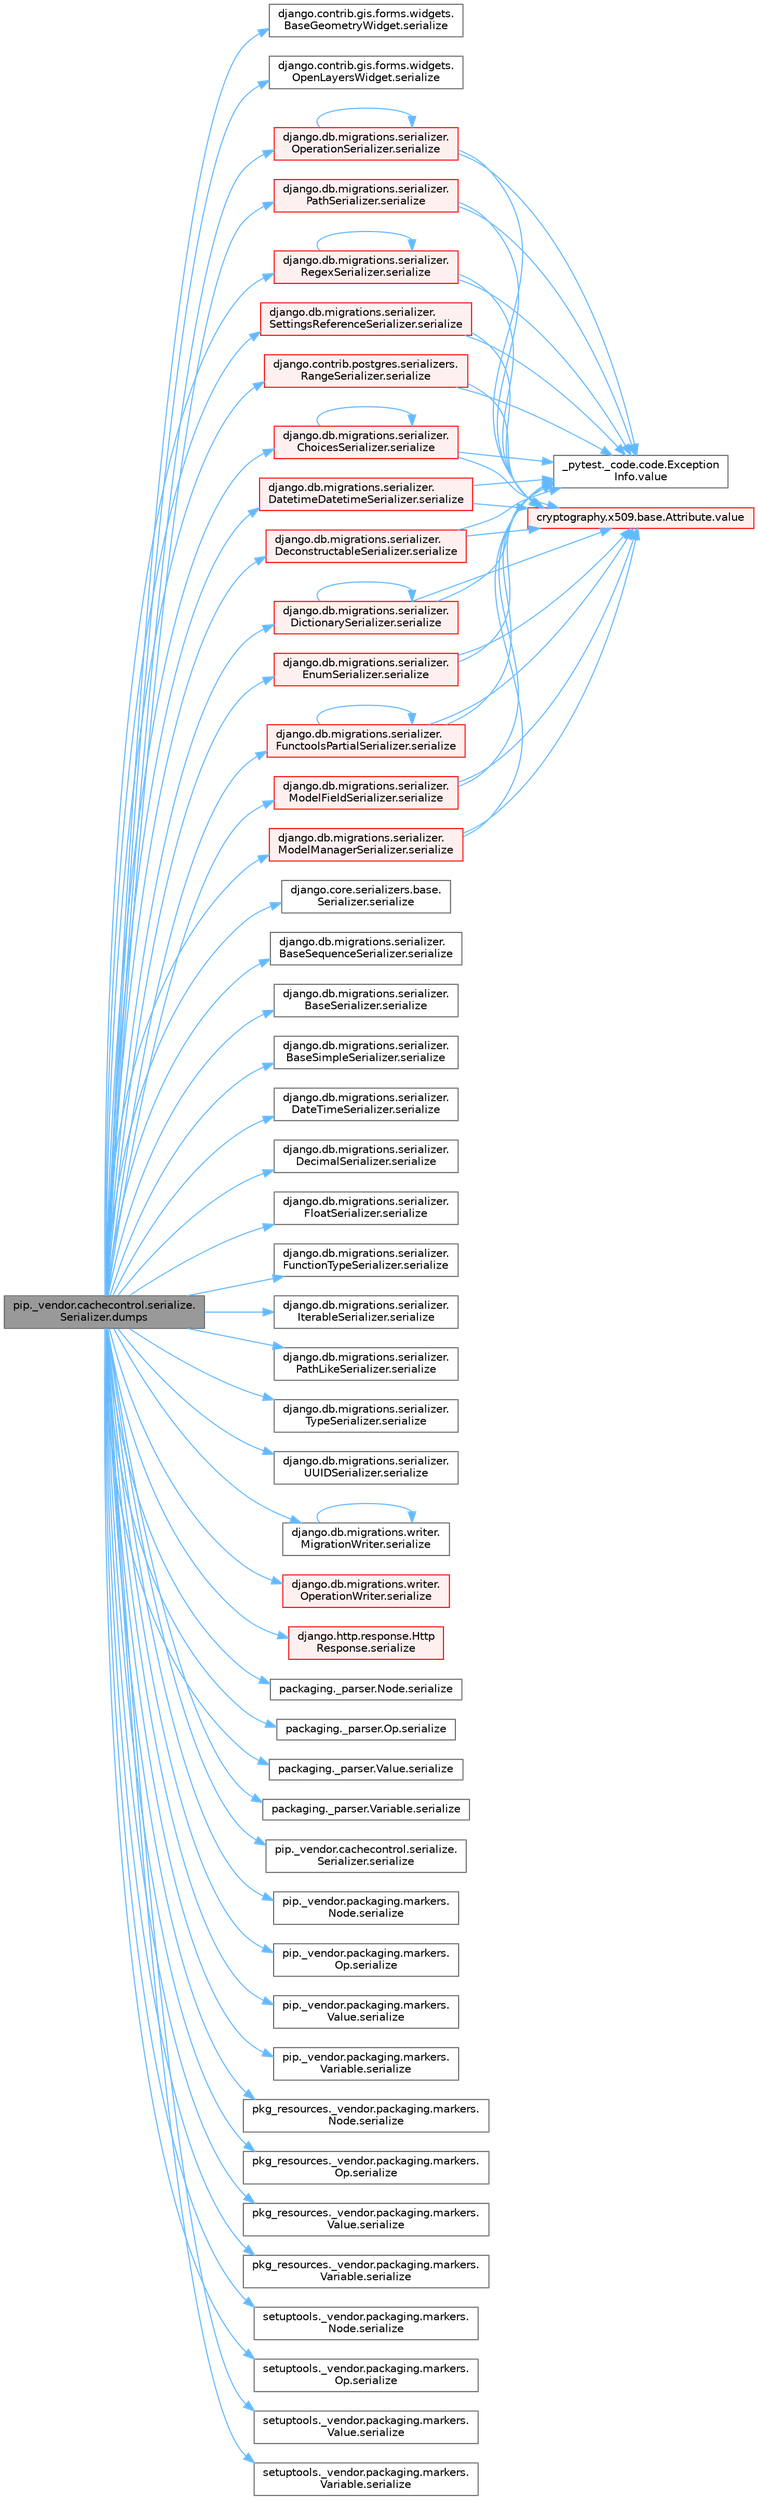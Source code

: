 digraph "pip._vendor.cachecontrol.serialize.Serializer.dumps"
{
 // LATEX_PDF_SIZE
  bgcolor="transparent";
  edge [fontname=Helvetica,fontsize=10,labelfontname=Helvetica,labelfontsize=10];
  node [fontname=Helvetica,fontsize=10,shape=box,height=0.2,width=0.4];
  rankdir="LR";
  Node1 [id="Node000001",label="pip._vendor.cachecontrol.serialize.\lSerializer.dumps",height=0.2,width=0.4,color="gray40", fillcolor="grey60", style="filled", fontcolor="black",tooltip=" "];
  Node1 -> Node2 [id="edge1_Node000001_Node000002",color="steelblue1",style="solid",tooltip=" "];
  Node2 [id="Node000002",label="django.contrib.gis.forms.widgets.\lBaseGeometryWidget.serialize",height=0.2,width=0.4,color="grey40", fillcolor="white", style="filled",URL="$classdjango_1_1contrib_1_1gis_1_1forms_1_1widgets_1_1_base_geometry_widget.html#af58254e7ea1502747c334b98fd5457ba",tooltip=" "];
  Node1 -> Node3 [id="edge2_Node000001_Node000003",color="steelblue1",style="solid",tooltip=" "];
  Node3 [id="Node000003",label="django.contrib.gis.forms.widgets.\lOpenLayersWidget.serialize",height=0.2,width=0.4,color="grey40", fillcolor="white", style="filled",URL="$classdjango_1_1contrib_1_1gis_1_1forms_1_1widgets_1_1_open_layers_widget.html#a843d6a963d3646471243c34775ac7c26",tooltip=" "];
  Node1 -> Node4 [id="edge3_Node000001_Node000004",color="steelblue1",style="solid",tooltip=" "];
  Node4 [id="Node000004",label="django.contrib.postgres.serializers.\lRangeSerializer.serialize",height=0.2,width=0.4,color="red", fillcolor="#FFF0F0", style="filled",URL="$classdjango_1_1contrib_1_1postgres_1_1serializers_1_1_range_serializer.html#afad32d7bbc5e5989a1a049e0ac0b6750",tooltip=" "];
  Node4 -> Node5 [id="edge4_Node000004_Node000005",color="steelblue1",style="solid",tooltip=" "];
  Node5 [id="Node000005",label="_pytest._code.code.Exception\lInfo.value",height=0.2,width=0.4,color="grey40", fillcolor="white", style="filled",URL="$class__pytest_1_1__code_1_1code_1_1_exception_info.html#a65675b4b4254ece8c2b96f442ffa6a75",tooltip=" "];
  Node4 -> Node6 [id="edge5_Node000004_Node000006",color="steelblue1",style="solid",tooltip=" "];
  Node6 [id="Node000006",label="cryptography.x509.base.Attribute.value",height=0.2,width=0.4,color="red", fillcolor="#FFF0F0", style="filled",URL="$classcryptography_1_1x509_1_1base_1_1_attribute.html#a60472bf1e6c7d1a19111b910c23c097a",tooltip=" "];
  Node1 -> Node26 [id="edge6_Node000001_Node000026",color="steelblue1",style="solid",tooltip=" "];
  Node26 [id="Node000026",label="django.core.serializers.base.\lSerializer.serialize",height=0.2,width=0.4,color="grey40", fillcolor="white", style="filled",URL="$classdjango_1_1core_1_1serializers_1_1base_1_1_serializer.html#aa738e444ef296e88ec920a367bc78930",tooltip=" "];
  Node1 -> Node27 [id="edge7_Node000001_Node000027",color="steelblue1",style="solid",tooltip=" "];
  Node27 [id="Node000027",label="django.db.migrations.serializer.\lBaseSequenceSerializer.serialize",height=0.2,width=0.4,color="grey40", fillcolor="white", style="filled",URL="$classdjango_1_1db_1_1migrations_1_1serializer_1_1_base_sequence_serializer.html#af41a567824e5715f80142a89e114e675",tooltip=" "];
  Node1 -> Node28 [id="edge8_Node000001_Node000028",color="steelblue1",style="solid",tooltip=" "];
  Node28 [id="Node000028",label="django.db.migrations.serializer.\lBaseSerializer.serialize",height=0.2,width=0.4,color="grey40", fillcolor="white", style="filled",URL="$classdjango_1_1db_1_1migrations_1_1serializer_1_1_base_serializer.html#ac03104bb663b7369772339e74dae98fe",tooltip=" "];
  Node1 -> Node29 [id="edge9_Node000001_Node000029",color="steelblue1",style="solid",tooltip=" "];
  Node29 [id="Node000029",label="django.db.migrations.serializer.\lBaseSimpleSerializer.serialize",height=0.2,width=0.4,color="grey40", fillcolor="white", style="filled",URL="$classdjango_1_1db_1_1migrations_1_1serializer_1_1_base_simple_serializer.html#ab6305ed81c60978138466e8849fc00e7",tooltip=" "];
  Node1 -> Node30 [id="edge10_Node000001_Node000030",color="steelblue1",style="solid",tooltip=" "];
  Node30 [id="Node000030",label="django.db.migrations.serializer.\lChoicesSerializer.serialize",height=0.2,width=0.4,color="red", fillcolor="#FFF0F0", style="filled",URL="$classdjango_1_1db_1_1migrations_1_1serializer_1_1_choices_serializer.html#a2efb6c5c75efbaf01db1bf7eef4fc307",tooltip=" "];
  Node30 -> Node30 [id="edge11_Node000030_Node000030",color="steelblue1",style="solid",tooltip=" "];
  Node30 -> Node5 [id="edge12_Node000030_Node000005",color="steelblue1",style="solid",tooltip=" "];
  Node30 -> Node6 [id="edge13_Node000030_Node000006",color="steelblue1",style="solid",tooltip=" "];
  Node1 -> Node4479 [id="edge14_Node000001_Node004479",color="steelblue1",style="solid",tooltip=" "];
  Node4479 [id="Node004479",label="django.db.migrations.serializer.\lDatetimeDatetimeSerializer.serialize",height=0.2,width=0.4,color="red", fillcolor="#FFF0F0", style="filled",URL="$classdjango_1_1db_1_1migrations_1_1serializer_1_1_datetime_datetime_serializer.html#ad9cfe436f7daad93c7d56ce09f69db5b",tooltip=" "];
  Node4479 -> Node5 [id="edge15_Node004479_Node000005",color="steelblue1",style="solid",tooltip=" "];
  Node4479 -> Node6 [id="edge16_Node004479_Node000006",color="steelblue1",style="solid",tooltip=" "];
  Node1 -> Node4480 [id="edge17_Node000001_Node004480",color="steelblue1",style="solid",tooltip=" "];
  Node4480 [id="Node004480",label="django.db.migrations.serializer.\lDateTimeSerializer.serialize",height=0.2,width=0.4,color="grey40", fillcolor="white", style="filled",URL="$classdjango_1_1db_1_1migrations_1_1serializer_1_1_date_time_serializer.html#ab2ee8a50959bb5ca62d26bb7bdc83f61",tooltip=" "];
  Node1 -> Node4481 [id="edge18_Node000001_Node004481",color="steelblue1",style="solid",tooltip=" "];
  Node4481 [id="Node004481",label="django.db.migrations.serializer.\lDecimalSerializer.serialize",height=0.2,width=0.4,color="grey40", fillcolor="white", style="filled",URL="$classdjango_1_1db_1_1migrations_1_1serializer_1_1_decimal_serializer.html#aea7db66e6e05a1dfda91cbf6c8e8c5ec",tooltip=" "];
  Node1 -> Node4482 [id="edge19_Node000001_Node004482",color="steelblue1",style="solid",tooltip=" "];
  Node4482 [id="Node004482",label="django.db.migrations.serializer.\lDeconstructableSerializer.serialize",height=0.2,width=0.4,color="red", fillcolor="#FFF0F0", style="filled",URL="$classdjango_1_1db_1_1migrations_1_1serializer_1_1_deconstructable_serializer.html#adea6ca795b2052e80619530dfb5706dd",tooltip=" "];
  Node4482 -> Node5 [id="edge20_Node004482_Node000005",color="steelblue1",style="solid",tooltip=" "];
  Node4482 -> Node6 [id="edge21_Node004482_Node000006",color="steelblue1",style="solid",tooltip=" "];
  Node1 -> Node4484 [id="edge22_Node000001_Node004484",color="steelblue1",style="solid",tooltip=" "];
  Node4484 [id="Node004484",label="django.db.migrations.serializer.\lDictionarySerializer.serialize",height=0.2,width=0.4,color="red", fillcolor="#FFF0F0", style="filled",URL="$classdjango_1_1db_1_1migrations_1_1serializer_1_1_dictionary_serializer.html#a6efaf347fe3e41be93025eb8ea0a2441",tooltip=" "];
  Node4484 -> Node4484 [id="edge23_Node004484_Node004484",color="steelblue1",style="solid",tooltip=" "];
  Node4484 -> Node5 [id="edge24_Node004484_Node000005",color="steelblue1",style="solid",tooltip=" "];
  Node4484 -> Node6 [id="edge25_Node004484_Node000006",color="steelblue1",style="solid",tooltip=" "];
  Node1 -> Node4485 [id="edge26_Node000001_Node004485",color="steelblue1",style="solid",tooltip=" "];
  Node4485 [id="Node004485",label="django.db.migrations.serializer.\lEnumSerializer.serialize",height=0.2,width=0.4,color="red", fillcolor="#FFF0F0", style="filled",URL="$classdjango_1_1db_1_1migrations_1_1serializer_1_1_enum_serializer.html#a223074d6e8bcb82c9fa1b8fc8e3f7e87",tooltip=" "];
  Node4485 -> Node5 [id="edge27_Node004485_Node000005",color="steelblue1",style="solid",tooltip=" "];
  Node4485 -> Node6 [id="edge28_Node004485_Node000006",color="steelblue1",style="solid",tooltip=" "];
  Node1 -> Node4486 [id="edge29_Node000001_Node004486",color="steelblue1",style="solid",tooltip=" "];
  Node4486 [id="Node004486",label="django.db.migrations.serializer.\lFloatSerializer.serialize",height=0.2,width=0.4,color="grey40", fillcolor="white", style="filled",URL="$classdjango_1_1db_1_1migrations_1_1serializer_1_1_float_serializer.html#a34f92ba10301a152381c97c69cf1a171",tooltip=" "];
  Node1 -> Node4487 [id="edge30_Node000001_Node004487",color="steelblue1",style="solid",tooltip=" "];
  Node4487 [id="Node004487",label="django.db.migrations.serializer.\lFunctionTypeSerializer.serialize",height=0.2,width=0.4,color="grey40", fillcolor="white", style="filled",URL="$classdjango_1_1db_1_1migrations_1_1serializer_1_1_function_type_serializer.html#a8e233c266e9d688c8a06c217efcf66eb",tooltip=" "];
  Node1 -> Node4488 [id="edge31_Node000001_Node004488",color="steelblue1",style="solid",tooltip=" "];
  Node4488 [id="Node004488",label="django.db.migrations.serializer.\lFunctoolsPartialSerializer.serialize",height=0.2,width=0.4,color="red", fillcolor="#FFF0F0", style="filled",URL="$classdjango_1_1db_1_1migrations_1_1serializer_1_1_functools_partial_serializer.html#a38fea3933b332865a2f9764065abc410",tooltip=" "];
  Node4488 -> Node4488 [id="edge32_Node004488_Node004488",color="steelblue1",style="solid",tooltip=" "];
  Node4488 -> Node5 [id="edge33_Node004488_Node000005",color="steelblue1",style="solid",tooltip=" "];
  Node4488 -> Node6 [id="edge34_Node004488_Node000006",color="steelblue1",style="solid",tooltip=" "];
  Node1 -> Node4489 [id="edge35_Node000001_Node004489",color="steelblue1",style="solid",tooltip=" "];
  Node4489 [id="Node004489",label="django.db.migrations.serializer.\lIterableSerializer.serialize",height=0.2,width=0.4,color="grey40", fillcolor="white", style="filled",URL="$classdjango_1_1db_1_1migrations_1_1serializer_1_1_iterable_serializer.html#ac5d5982f543ae1f19bcae39d0cf121f2",tooltip=" "];
  Node1 -> Node4490 [id="edge36_Node000001_Node004490",color="steelblue1",style="solid",tooltip=" "];
  Node4490 [id="Node004490",label="django.db.migrations.serializer.\lModelFieldSerializer.serialize",height=0.2,width=0.4,color="red", fillcolor="#FFF0F0", style="filled",URL="$classdjango_1_1db_1_1migrations_1_1serializer_1_1_model_field_serializer.html#a8538a928cedfc1ec63416486a19b75ca",tooltip=" "];
  Node4490 -> Node5 [id="edge37_Node004490_Node000005",color="steelblue1",style="solid",tooltip=" "];
  Node4490 -> Node6 [id="edge38_Node004490_Node000006",color="steelblue1",style="solid",tooltip=" "];
  Node1 -> Node4491 [id="edge39_Node000001_Node004491",color="steelblue1",style="solid",tooltip=" "];
  Node4491 [id="Node004491",label="django.db.migrations.serializer.\lModelManagerSerializer.serialize",height=0.2,width=0.4,color="red", fillcolor="#FFF0F0", style="filled",URL="$classdjango_1_1db_1_1migrations_1_1serializer_1_1_model_manager_serializer.html#a017320a6859dda1fc320da67396777ef",tooltip=" "];
  Node4491 -> Node5 [id="edge40_Node004491_Node000005",color="steelblue1",style="solid",tooltip=" "];
  Node4491 -> Node6 [id="edge41_Node004491_Node000006",color="steelblue1",style="solid",tooltip=" "];
  Node1 -> Node4493 [id="edge42_Node000001_Node004493",color="steelblue1",style="solid",tooltip=" "];
  Node4493 [id="Node004493",label="django.db.migrations.serializer.\lOperationSerializer.serialize",height=0.2,width=0.4,color="red", fillcolor="#FFF0F0", style="filled",URL="$classdjango_1_1db_1_1migrations_1_1serializer_1_1_operation_serializer.html#a4fb6b93ab130462357d2ebde2785e3bb",tooltip=" "];
  Node4493 -> Node4493 [id="edge43_Node004493_Node004493",color="steelblue1",style="solid",tooltip=" "];
  Node4493 -> Node5 [id="edge44_Node004493_Node000005",color="steelblue1",style="solid",tooltip=" "];
  Node4493 -> Node6 [id="edge45_Node004493_Node000006",color="steelblue1",style="solid",tooltip=" "];
  Node1 -> Node4494 [id="edge46_Node000001_Node004494",color="steelblue1",style="solid",tooltip=" "];
  Node4494 [id="Node004494",label="django.db.migrations.serializer.\lPathLikeSerializer.serialize",height=0.2,width=0.4,color="grey40", fillcolor="white", style="filled",URL="$classdjango_1_1db_1_1migrations_1_1serializer_1_1_path_like_serializer.html#a0ed97e61da7ea8b54adf93ded448e871",tooltip=" "];
  Node1 -> Node4495 [id="edge47_Node000001_Node004495",color="steelblue1",style="solid",tooltip=" "];
  Node4495 [id="Node004495",label="django.db.migrations.serializer.\lPathSerializer.serialize",height=0.2,width=0.4,color="red", fillcolor="#FFF0F0", style="filled",URL="$classdjango_1_1db_1_1migrations_1_1serializer_1_1_path_serializer.html#afa5c4cefab0e9e7e5d7637ed9db5acb9",tooltip=" "];
  Node4495 -> Node5 [id="edge48_Node004495_Node000005",color="steelblue1",style="solid",tooltip=" "];
  Node4495 -> Node6 [id="edge49_Node004495_Node000006",color="steelblue1",style="solid",tooltip=" "];
  Node1 -> Node4496 [id="edge50_Node000001_Node004496",color="steelblue1",style="solid",tooltip=" "];
  Node4496 [id="Node004496",label="django.db.migrations.serializer.\lRegexSerializer.serialize",height=0.2,width=0.4,color="red", fillcolor="#FFF0F0", style="filled",URL="$classdjango_1_1db_1_1migrations_1_1serializer_1_1_regex_serializer.html#ac1f6049e18f6ad7e6e3b345529c27e5f",tooltip=" "];
  Node4496 -> Node4496 [id="edge51_Node004496_Node004496",color="steelblue1",style="solid",tooltip=" "];
  Node4496 -> Node5 [id="edge52_Node004496_Node000005",color="steelblue1",style="solid",tooltip=" "];
  Node4496 -> Node6 [id="edge53_Node004496_Node000006",color="steelblue1",style="solid",tooltip=" "];
  Node1 -> Node4497 [id="edge54_Node000001_Node004497",color="steelblue1",style="solid",tooltip=" "];
  Node4497 [id="Node004497",label="django.db.migrations.serializer.\lSettingsReferenceSerializer.serialize",height=0.2,width=0.4,color="red", fillcolor="#FFF0F0", style="filled",URL="$classdjango_1_1db_1_1migrations_1_1serializer_1_1_settings_reference_serializer.html#a497b6b3ecb8c06910dde702ad23c71e2",tooltip=" "];
  Node4497 -> Node5 [id="edge55_Node004497_Node000005",color="steelblue1",style="solid",tooltip=" "];
  Node4497 -> Node6 [id="edge56_Node004497_Node000006",color="steelblue1",style="solid",tooltip=" "];
  Node1 -> Node4498 [id="edge57_Node000001_Node004498",color="steelblue1",style="solid",tooltip=" "];
  Node4498 [id="Node004498",label="django.db.migrations.serializer.\lTypeSerializer.serialize",height=0.2,width=0.4,color="grey40", fillcolor="white", style="filled",URL="$classdjango_1_1db_1_1migrations_1_1serializer_1_1_type_serializer.html#aa71e89802ddad656ccf631e8400be44b",tooltip=" "];
  Node1 -> Node4499 [id="edge58_Node000001_Node004499",color="steelblue1",style="solid",tooltip=" "];
  Node4499 [id="Node004499",label="django.db.migrations.serializer.\lUUIDSerializer.serialize",height=0.2,width=0.4,color="grey40", fillcolor="white", style="filled",URL="$classdjango_1_1db_1_1migrations_1_1serializer_1_1_u_u_i_d_serializer.html#a4654abb9802f56bb82a5f6bbc92de047",tooltip=" "];
  Node1 -> Node4500 [id="edge59_Node000001_Node004500",color="steelblue1",style="solid",tooltip=" "];
  Node4500 [id="Node004500",label="django.db.migrations.writer.\lMigrationWriter.serialize",height=0.2,width=0.4,color="grey40", fillcolor="white", style="filled",URL="$classdjango_1_1db_1_1migrations_1_1writer_1_1_migration_writer.html#a8f7aefda8daf7a233b85eb5484ad5c18",tooltip=" "];
  Node4500 -> Node4500 [id="edge60_Node004500_Node004500",color="steelblue1",style="solid",tooltip=" "];
  Node1 -> Node4501 [id="edge61_Node000001_Node004501",color="steelblue1",style="solid",tooltip=" "];
  Node4501 [id="Node004501",label="django.db.migrations.writer.\lOperationWriter.serialize",height=0.2,width=0.4,color="red", fillcolor="#FFF0F0", style="filled",URL="$classdjango_1_1db_1_1migrations_1_1writer_1_1_operation_writer.html#a866e8d13e1c54a35d74e9a6b0383b2f8",tooltip=" "];
  Node1 -> Node4507 [id="edge62_Node000001_Node004507",color="steelblue1",style="solid",tooltip=" "];
  Node4507 [id="Node004507",label="django.http.response.Http\lResponse.serialize",height=0.2,width=0.4,color="red", fillcolor="#FFF0F0", style="filled",URL="$classdjango_1_1http_1_1response_1_1_http_response.html#aa1b2b4d5715937b2fd07b55a825d2e17",tooltip=" "];
  Node1 -> Node4509 [id="edge63_Node000001_Node004509",color="steelblue1",style="solid",tooltip=" "];
  Node4509 [id="Node004509",label="packaging._parser.Node.serialize",height=0.2,width=0.4,color="grey40", fillcolor="white", style="filled",URL="$classpackaging_1_1__parser_1_1_node.html#accc50942f5691cea818d933034e1c6df",tooltip=" "];
  Node1 -> Node4510 [id="edge64_Node000001_Node004510",color="steelblue1",style="solid",tooltip=" "];
  Node4510 [id="Node004510",label="packaging._parser.Op.serialize",height=0.2,width=0.4,color="grey40", fillcolor="white", style="filled",URL="$classpackaging_1_1__parser_1_1_op.html#a4e13b86174969e7e1f764b0fd1c43abb",tooltip=" "];
  Node1 -> Node4511 [id="edge65_Node000001_Node004511",color="steelblue1",style="solid",tooltip=" "];
  Node4511 [id="Node004511",label="packaging._parser.Value.serialize",height=0.2,width=0.4,color="grey40", fillcolor="white", style="filled",URL="$classpackaging_1_1__parser_1_1_value.html#a88de4eec7be1388e22962a081f74e711",tooltip=" "];
  Node1 -> Node4512 [id="edge66_Node000001_Node004512",color="steelblue1",style="solid",tooltip=" "];
  Node4512 [id="Node004512",label="packaging._parser.Variable.serialize",height=0.2,width=0.4,color="grey40", fillcolor="white", style="filled",URL="$classpackaging_1_1__parser_1_1_variable.html#a9e2a54a08ce9d051951289755b175b59",tooltip=" "];
  Node1 -> Node4513 [id="edge67_Node000001_Node004513",color="steelblue1",style="solid",tooltip=" "];
  Node4513 [id="Node004513",label="pip._vendor.cachecontrol.serialize.\lSerializer.serialize",height=0.2,width=0.4,color="grey40", fillcolor="white", style="filled",URL="$classpip_1_1__vendor_1_1cachecontrol_1_1serialize_1_1_serializer.html#a89a4635d943427dbb6ac8b91fe90b4a4",tooltip=" "];
  Node1 -> Node4514 [id="edge68_Node000001_Node004514",color="steelblue1",style="solid",tooltip=" "];
  Node4514 [id="Node004514",label="pip._vendor.packaging.markers.\lNode.serialize",height=0.2,width=0.4,color="grey40", fillcolor="white", style="filled",URL="$classpip_1_1__vendor_1_1packaging_1_1markers_1_1_node.html#a3fec75e1d30af08b4b9a03726a402efe",tooltip=" "];
  Node1 -> Node4515 [id="edge69_Node000001_Node004515",color="steelblue1",style="solid",tooltip=" "];
  Node4515 [id="Node004515",label="pip._vendor.packaging.markers.\lOp.serialize",height=0.2,width=0.4,color="grey40", fillcolor="white", style="filled",URL="$classpip_1_1__vendor_1_1packaging_1_1markers_1_1_op.html#a7696a2e3e9c6240126810f6047e3417b",tooltip=" "];
  Node1 -> Node4516 [id="edge70_Node000001_Node004516",color="steelblue1",style="solid",tooltip=" "];
  Node4516 [id="Node004516",label="pip._vendor.packaging.markers.\lValue.serialize",height=0.2,width=0.4,color="grey40", fillcolor="white", style="filled",URL="$classpip_1_1__vendor_1_1packaging_1_1markers_1_1_value.html#a1b010d5468da5a69d459488f10fe4905",tooltip=" "];
  Node1 -> Node4517 [id="edge71_Node000001_Node004517",color="steelblue1",style="solid",tooltip=" "];
  Node4517 [id="Node004517",label="pip._vendor.packaging.markers.\lVariable.serialize",height=0.2,width=0.4,color="grey40", fillcolor="white", style="filled",URL="$classpip_1_1__vendor_1_1packaging_1_1markers_1_1_variable.html#adbe75b756d9a0d94793587e173bad91d",tooltip=" "];
  Node1 -> Node4518 [id="edge72_Node000001_Node004518",color="steelblue1",style="solid",tooltip=" "];
  Node4518 [id="Node004518",label="pkg_resources._vendor.packaging.markers.\lNode.serialize",height=0.2,width=0.4,color="grey40", fillcolor="white", style="filled",URL="$classpkg__resources_1_1__vendor_1_1packaging_1_1markers_1_1_node.html#ab14a850b0958364176de53cb2a26d9a6",tooltip=" "];
  Node1 -> Node4519 [id="edge73_Node000001_Node004519",color="steelblue1",style="solid",tooltip=" "];
  Node4519 [id="Node004519",label="pkg_resources._vendor.packaging.markers.\lOp.serialize",height=0.2,width=0.4,color="grey40", fillcolor="white", style="filled",URL="$classpkg__resources_1_1__vendor_1_1packaging_1_1markers_1_1_op.html#aa18b42ac91158c2f27c56996d9fb5118",tooltip=" "];
  Node1 -> Node4520 [id="edge74_Node000001_Node004520",color="steelblue1",style="solid",tooltip=" "];
  Node4520 [id="Node004520",label="pkg_resources._vendor.packaging.markers.\lValue.serialize",height=0.2,width=0.4,color="grey40", fillcolor="white", style="filled",URL="$classpkg__resources_1_1__vendor_1_1packaging_1_1markers_1_1_value.html#ae803660fe69a644647bdc21b549996ab",tooltip=" "];
  Node1 -> Node4521 [id="edge75_Node000001_Node004521",color="steelblue1",style="solid",tooltip=" "];
  Node4521 [id="Node004521",label="pkg_resources._vendor.packaging.markers.\lVariable.serialize",height=0.2,width=0.4,color="grey40", fillcolor="white", style="filled",URL="$classpkg__resources_1_1__vendor_1_1packaging_1_1markers_1_1_variable.html#a44d2a607dccae0c4d6e5fdd2b410e6bf",tooltip=" "];
  Node1 -> Node4522 [id="edge76_Node000001_Node004522",color="steelblue1",style="solid",tooltip=" "];
  Node4522 [id="Node004522",label="setuptools._vendor.packaging.markers.\lNode.serialize",height=0.2,width=0.4,color="grey40", fillcolor="white", style="filled",URL="$classsetuptools_1_1__vendor_1_1packaging_1_1markers_1_1_node.html#a2820c96209bbed92e94c073062ffc69d",tooltip=" "];
  Node1 -> Node4523 [id="edge77_Node000001_Node004523",color="steelblue1",style="solid",tooltip=" "];
  Node4523 [id="Node004523",label="setuptools._vendor.packaging.markers.\lOp.serialize",height=0.2,width=0.4,color="grey40", fillcolor="white", style="filled",URL="$classsetuptools_1_1__vendor_1_1packaging_1_1markers_1_1_op.html#afb7026b2c5a495236a8bc6c567bbb2c1",tooltip=" "];
  Node1 -> Node4524 [id="edge78_Node000001_Node004524",color="steelblue1",style="solid",tooltip=" "];
  Node4524 [id="Node004524",label="setuptools._vendor.packaging.markers.\lValue.serialize",height=0.2,width=0.4,color="grey40", fillcolor="white", style="filled",URL="$classsetuptools_1_1__vendor_1_1packaging_1_1markers_1_1_value.html#ae223b1a5381e942b77da54d2563ecdf7",tooltip=" "];
  Node1 -> Node4525 [id="edge79_Node000001_Node004525",color="steelblue1",style="solid",tooltip=" "];
  Node4525 [id="Node004525",label="setuptools._vendor.packaging.markers.\lVariable.serialize",height=0.2,width=0.4,color="grey40", fillcolor="white", style="filled",URL="$classsetuptools_1_1__vendor_1_1packaging_1_1markers_1_1_variable.html#a4087233f2cc95b0f4416484fba16d00c",tooltip=" "];
}
